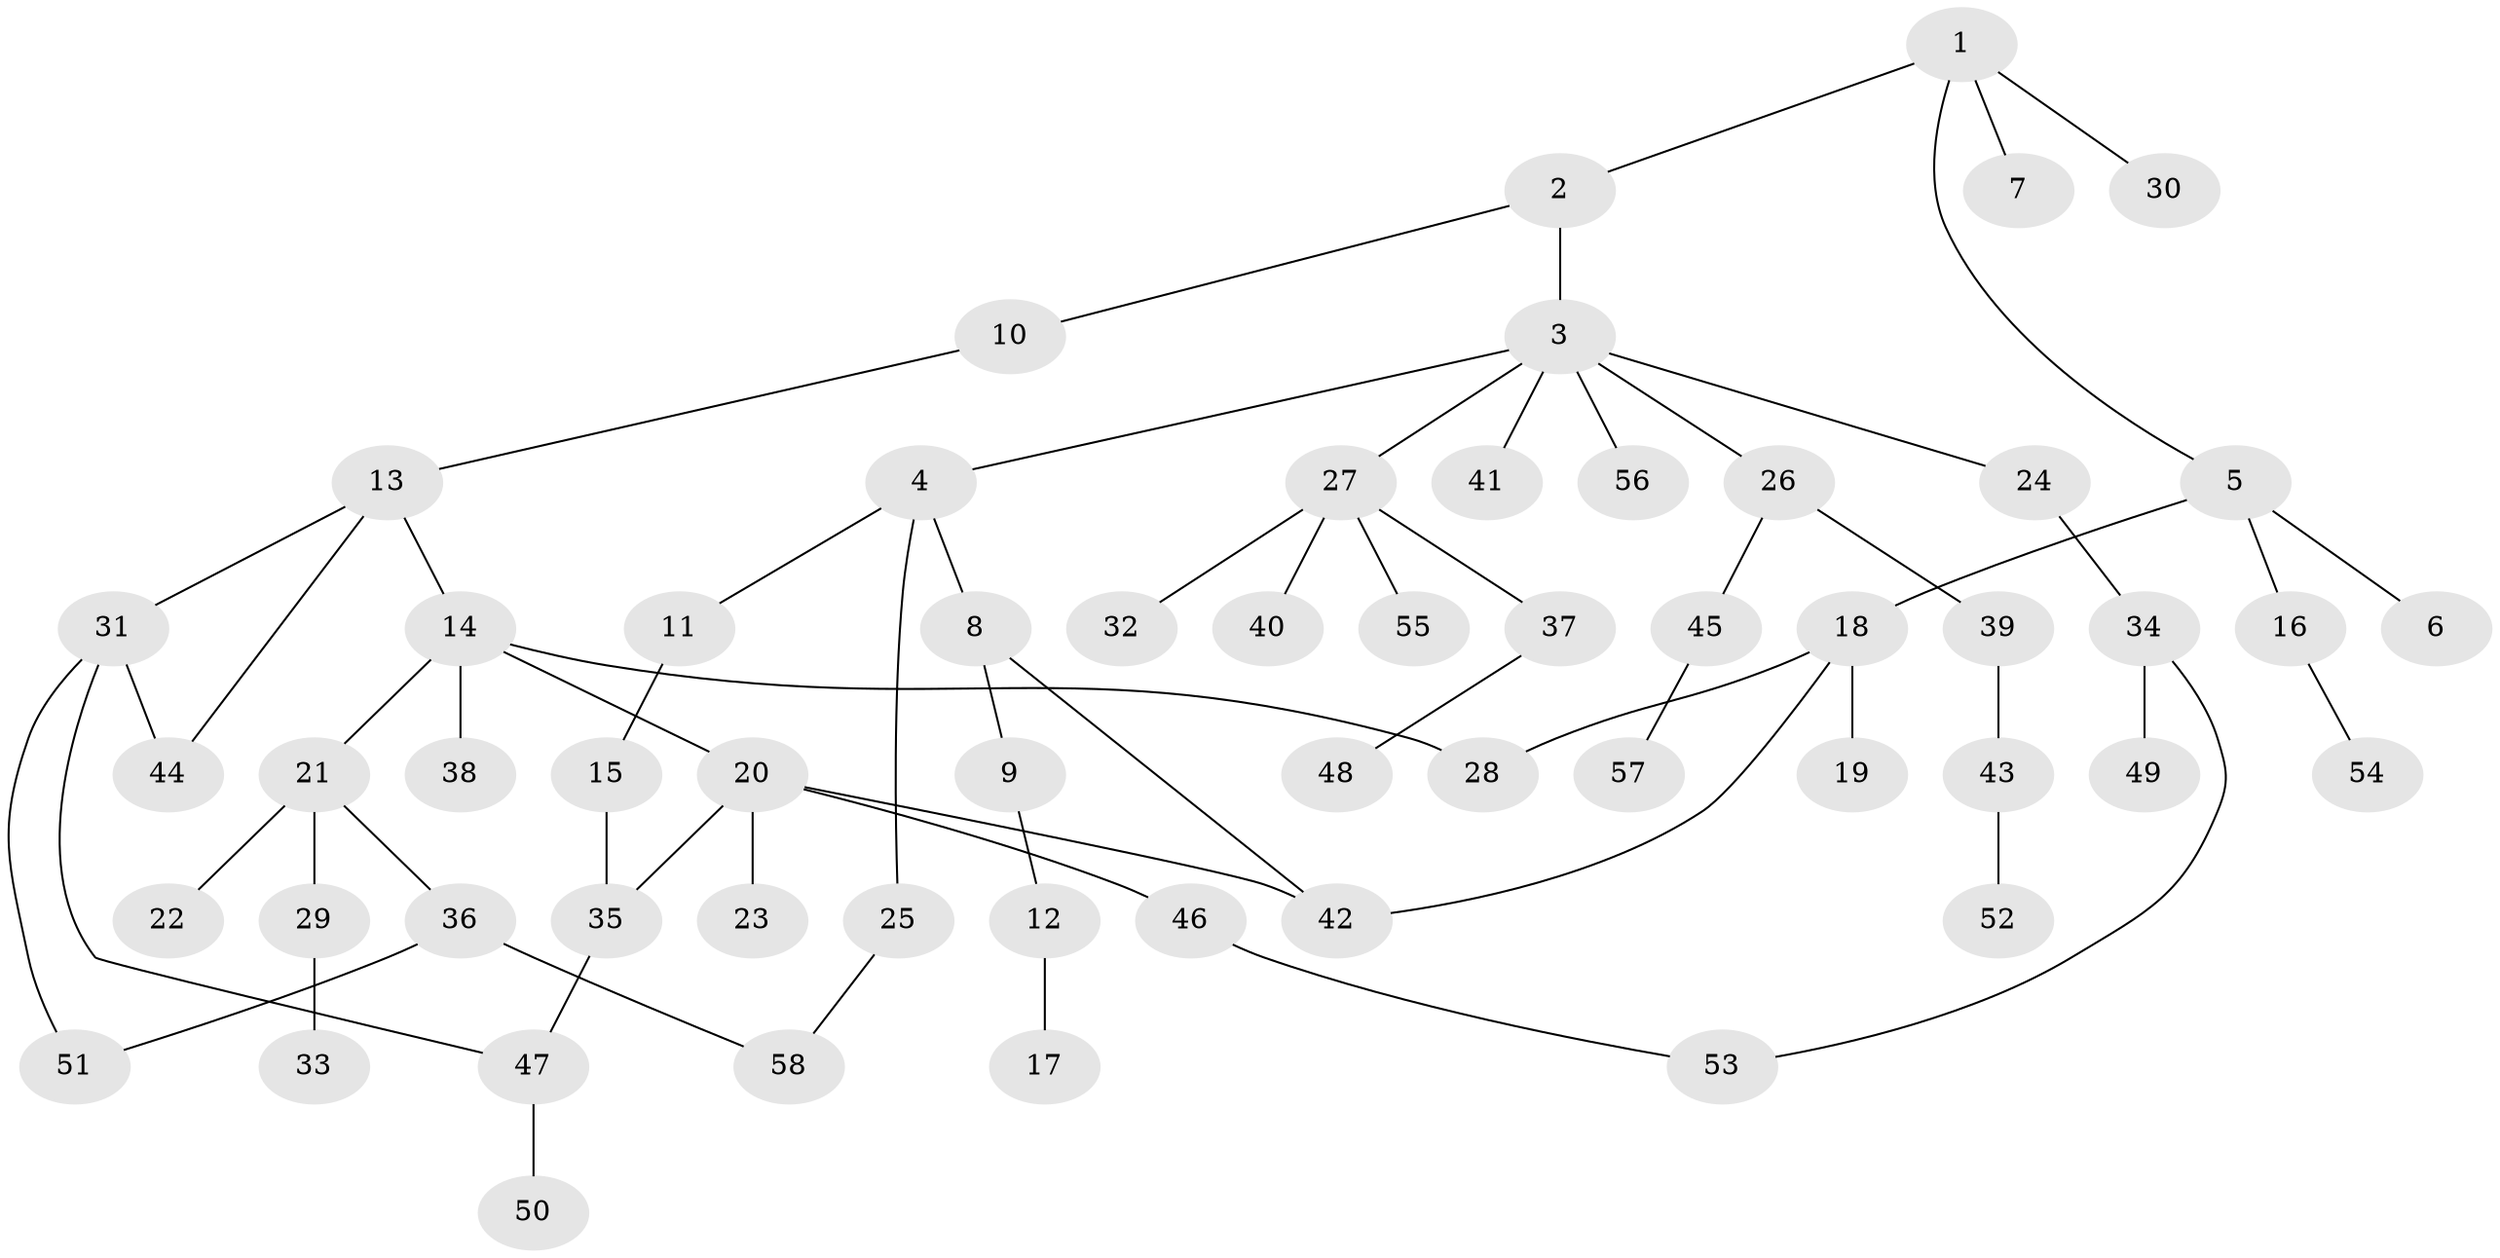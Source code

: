 // coarse degree distribution, {5: 0.08333333333333333, 7: 0.027777777777777776, 3: 0.19444444444444445, 1: 0.3611111111111111, 2: 0.2222222222222222, 4: 0.1111111111111111}
// Generated by graph-tools (version 1.1) at 2025/23/03/03/25 07:23:30]
// undirected, 58 vertices, 66 edges
graph export_dot {
graph [start="1"]
  node [color=gray90,style=filled];
  1;
  2;
  3;
  4;
  5;
  6;
  7;
  8;
  9;
  10;
  11;
  12;
  13;
  14;
  15;
  16;
  17;
  18;
  19;
  20;
  21;
  22;
  23;
  24;
  25;
  26;
  27;
  28;
  29;
  30;
  31;
  32;
  33;
  34;
  35;
  36;
  37;
  38;
  39;
  40;
  41;
  42;
  43;
  44;
  45;
  46;
  47;
  48;
  49;
  50;
  51;
  52;
  53;
  54;
  55;
  56;
  57;
  58;
  1 -- 2;
  1 -- 5;
  1 -- 7;
  1 -- 30;
  2 -- 3;
  2 -- 10;
  3 -- 4;
  3 -- 24;
  3 -- 26;
  3 -- 27;
  3 -- 41;
  3 -- 56;
  4 -- 8;
  4 -- 11;
  4 -- 25;
  5 -- 6;
  5 -- 16;
  5 -- 18;
  8 -- 9;
  8 -- 42;
  9 -- 12;
  10 -- 13;
  11 -- 15;
  12 -- 17;
  13 -- 14;
  13 -- 31;
  13 -- 44;
  14 -- 20;
  14 -- 21;
  14 -- 28;
  14 -- 38;
  15 -- 35;
  16 -- 54;
  18 -- 19;
  18 -- 42;
  18 -- 28;
  20 -- 23;
  20 -- 35;
  20 -- 46;
  20 -- 42;
  21 -- 22;
  21 -- 29;
  21 -- 36;
  24 -- 34;
  25 -- 58;
  26 -- 39;
  26 -- 45;
  27 -- 32;
  27 -- 37;
  27 -- 40;
  27 -- 55;
  29 -- 33;
  31 -- 47;
  31 -- 51;
  31 -- 44;
  34 -- 49;
  34 -- 53;
  35 -- 47;
  36 -- 58;
  36 -- 51;
  37 -- 48;
  39 -- 43;
  43 -- 52;
  45 -- 57;
  46 -- 53;
  47 -- 50;
}
